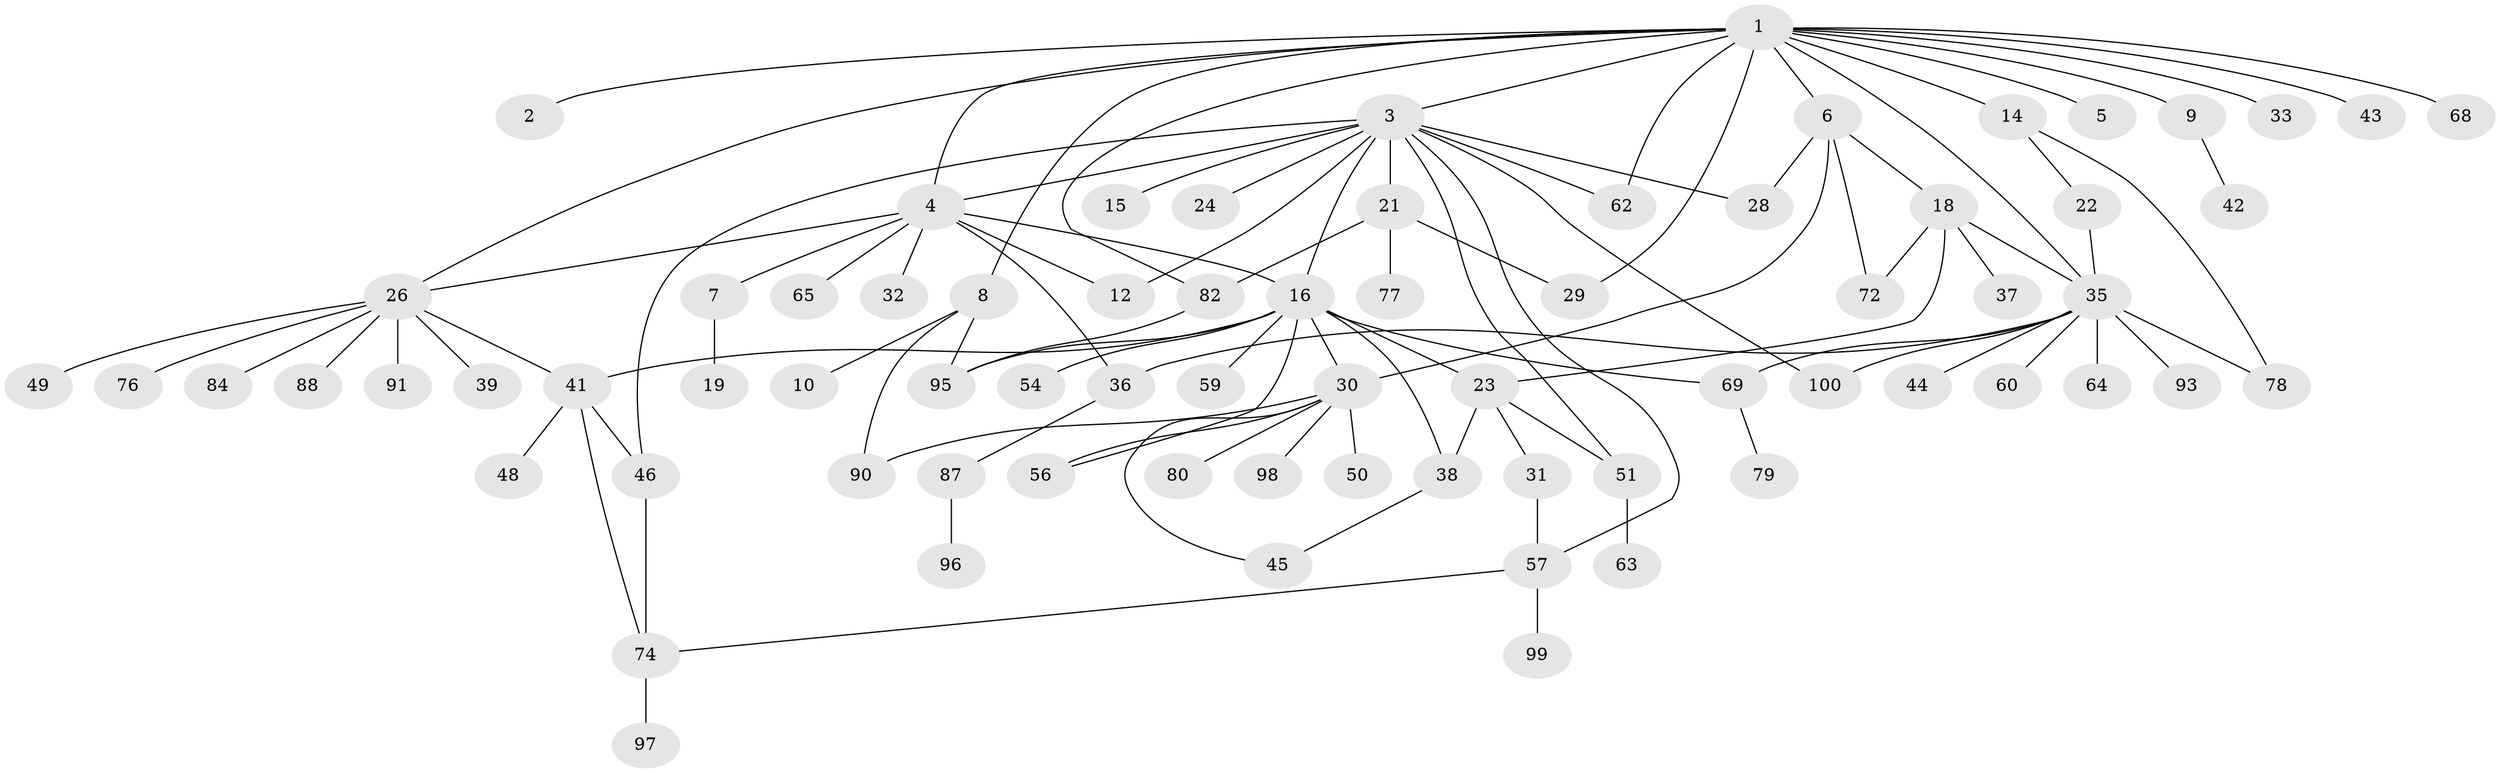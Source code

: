 // original degree distribution, {15: 0.01, 1: 0.42, 10: 0.01, 8: 0.01, 6: 0.03, 2: 0.24, 5: 0.05, 3: 0.15, 9: 0.01, 7: 0.03, 4: 0.03, 11: 0.01}
// Generated by graph-tools (version 1.1) at 2025/38/02/21/25 10:38:53]
// undirected, 73 vertices, 101 edges
graph export_dot {
graph [start="1"]
  node [color=gray90,style=filled];
  1 [super="+11"];
  2;
  3 [super="+17"];
  4 [super="+13"];
  5;
  6 [super="+20"];
  7;
  8 [super="+61"];
  9 [super="+25"];
  10;
  12;
  14;
  15;
  16 [super="+58"];
  18 [super="+73"];
  19;
  21 [super="+67"];
  22;
  23 [super="+27"];
  24 [super="+86"];
  26 [super="+34"];
  28;
  29 [super="+52"];
  30 [super="+53"];
  31;
  32;
  33;
  35 [super="+40"];
  36;
  37;
  38;
  39 [super="+94"];
  41 [super="+47"];
  42;
  43;
  44 [super="+89"];
  45 [super="+70"];
  46 [super="+55"];
  48;
  49;
  50 [super="+92"];
  51;
  54;
  56;
  57 [super="+71"];
  59 [super="+85"];
  60;
  62 [super="+66"];
  63;
  64;
  65;
  68;
  69 [super="+75"];
  72;
  74 [super="+81"];
  76;
  77;
  78;
  79;
  80;
  82 [super="+83"];
  84;
  87;
  88;
  90;
  91;
  93;
  95;
  96;
  97;
  98;
  99;
  100;
  1 -- 2;
  1 -- 3;
  1 -- 5;
  1 -- 6;
  1 -- 8;
  1 -- 9;
  1 -- 14;
  1 -- 29;
  1 -- 33;
  1 -- 35;
  1 -- 43;
  1 -- 62;
  1 -- 68;
  1 -- 82;
  1 -- 26;
  1 -- 4;
  3 -- 4;
  3 -- 15;
  3 -- 16;
  3 -- 21;
  3 -- 24;
  3 -- 28;
  3 -- 51;
  3 -- 100;
  3 -- 57;
  3 -- 12;
  3 -- 62;
  3 -- 46;
  4 -- 7;
  4 -- 12;
  4 -- 16;
  4 -- 32;
  4 -- 65;
  4 -- 26;
  4 -- 36;
  6 -- 18;
  6 -- 28;
  6 -- 30 [weight=2];
  6 -- 72;
  7 -- 19;
  8 -- 10;
  8 -- 90;
  8 -- 95;
  9 -- 42;
  14 -- 22;
  14 -- 78;
  16 -- 23;
  16 -- 30 [weight=2];
  16 -- 38;
  16 -- 41;
  16 -- 54;
  16 -- 59;
  16 -- 69;
  16 -- 56;
  16 -- 95;
  18 -- 35;
  18 -- 37;
  18 -- 72;
  18 -- 23;
  21 -- 77;
  21 -- 82;
  21 -- 29;
  22 -- 35;
  23 -- 31;
  23 -- 51;
  23 -- 38;
  26 -- 41;
  26 -- 49;
  26 -- 76;
  26 -- 84;
  26 -- 88;
  26 -- 91;
  26 -- 39;
  30 -- 45;
  30 -- 50;
  30 -- 56 [weight=2];
  30 -- 90 [weight=2];
  30 -- 80;
  30 -- 98;
  31 -- 57;
  35 -- 36;
  35 -- 60;
  35 -- 64;
  35 -- 69;
  35 -- 78;
  35 -- 93;
  35 -- 100;
  35 -- 44;
  36 -- 87;
  38 -- 45;
  41 -- 46;
  41 -- 48;
  41 -- 74;
  46 -- 74;
  51 -- 63;
  57 -- 99;
  57 -- 74;
  69 -- 79;
  74 -- 97;
  82 -- 95;
  87 -- 96;
}
